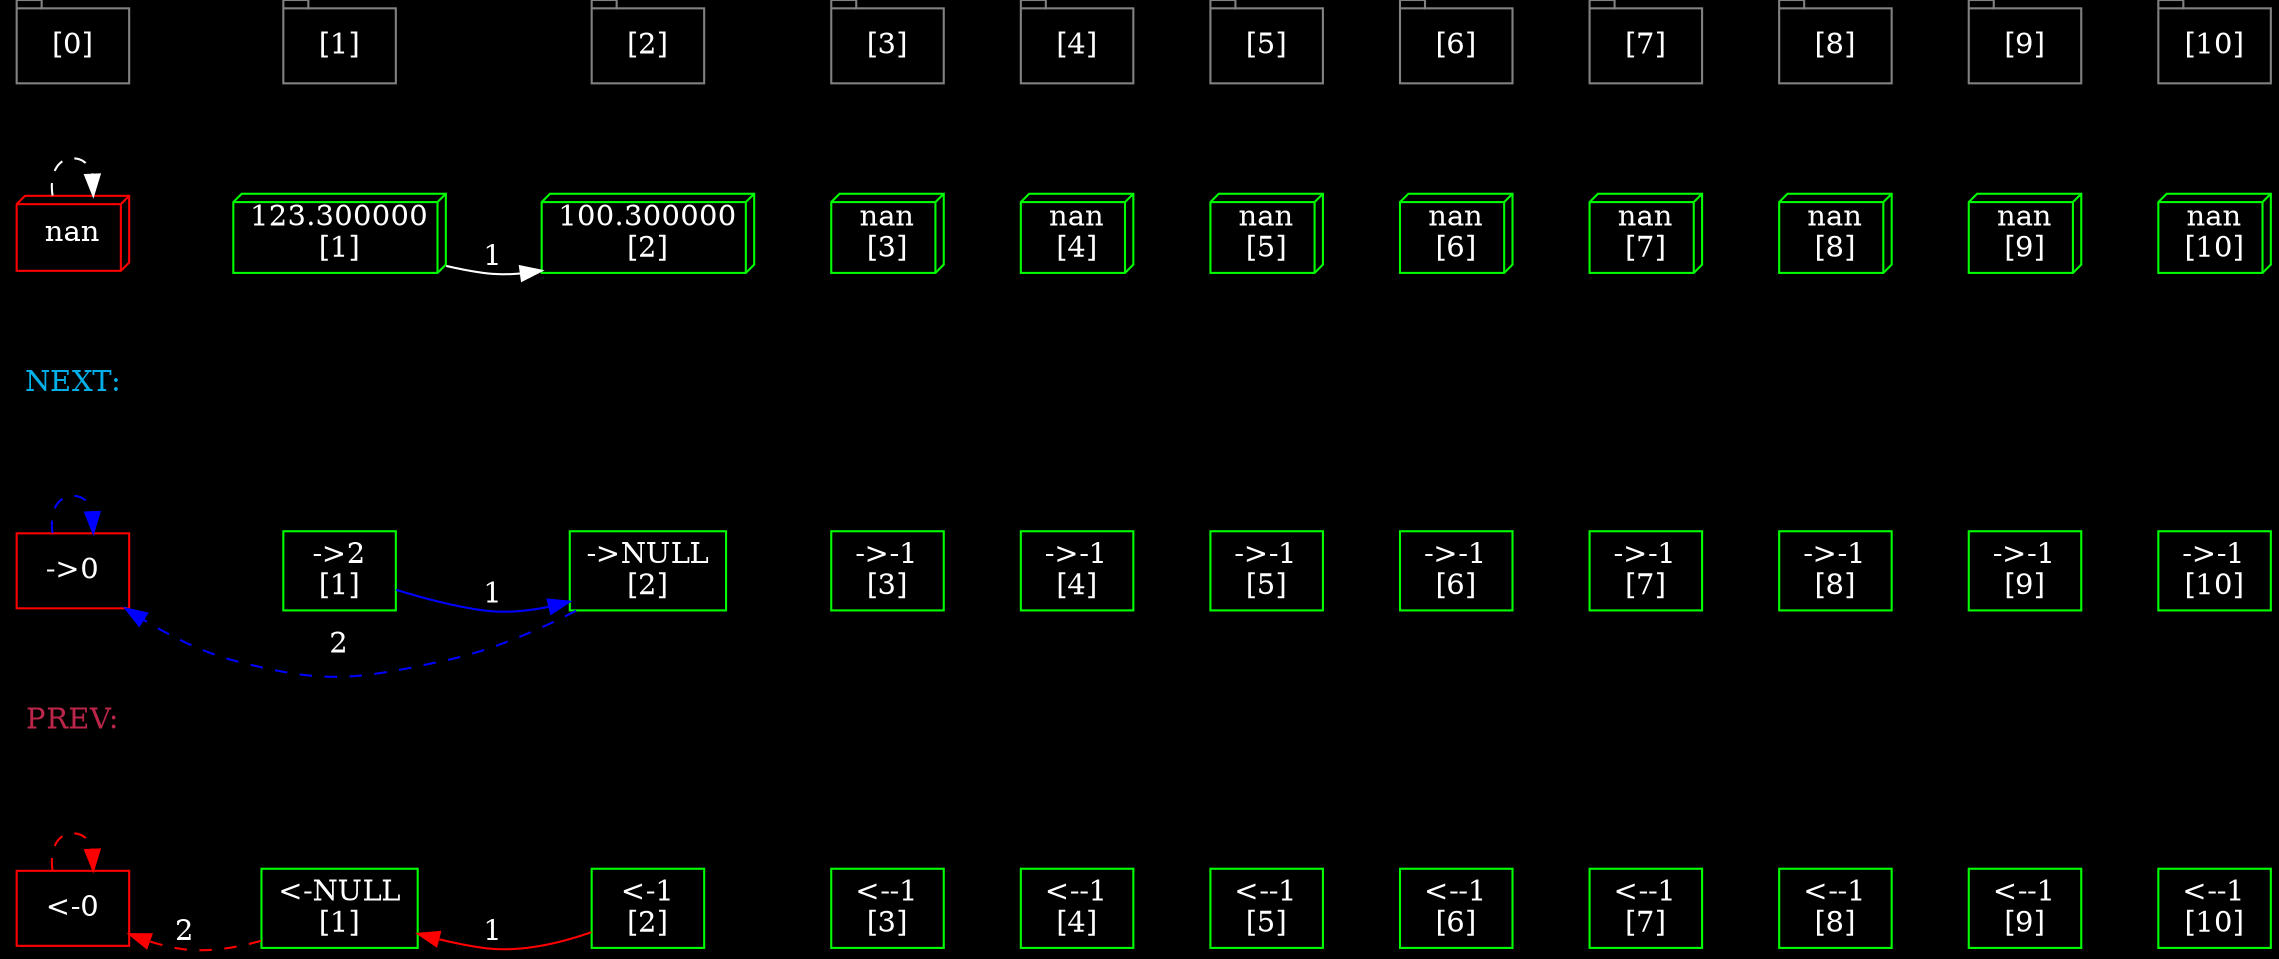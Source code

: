 digraph
{
	bgcolor="#000000";
	rankdir = LR;
	edge [style = "invis"];
	node [fontcolor = white, shape = tab, color = "#818181"];

	"[0]"->"[1]"->"[2]"->"[3]"->"[4]"->"[5]"->"[6]"->"[7]"->"[8]"->"[9]"->"[10]"->"[9]"[weight = 400];

	node [shape = "box3d", color = green];
	"[0]"->"nan";
	"nan" [color = red];
	"nan"->"123.300000
[1]"->"100.300000
[2]"->"nan
[3]"->"nan
[4]"->"nan
[5]"->"nan
[6]"->"nan
[7]"->"nan
[8]"->"nan
[9]"->"nan
[10]"->"nan
[10]"[weight = 400]

	{rank = same; "nan"; "[0]"}
	{rank = same; "123.300000
[1]"; "[1]"}
	{rank = same; "100.300000
[2]"; "[2]"}
	{rank = same; "nan
[3]"; "[3]"}
	{rank = same; "nan
[4]"; "[4]"}
	{rank = same; "nan
[5]"; "[5]"}
	{rank = same; "nan
[6]"; "[6]"}
	{rank = same; "nan
[7]"; "[7]"}
	{rank = same; "nan
[8]"; "[8]"}
	{rank = same; "nan
[9]"; "[9]"}
	{rank = same; "nan
[10]"; "[10]"}
	
	"nan"->"nan" [style = "dashed", color = white]
	"123.300000
[1]"->"100.300000
[2]" [style = "", color = white, fontcolor = white, label = "1"]
	
	"NEXT:" [shape=none, fontcolor = "#03afe8"];
	"nan"->"NEXT:";
	node [shape = "polygon"];
	"NEXT:"->"->0";
	"->0"[color = red];
	"->0"->"->2
[1]"->"->NULL
[2]"->"->-1
[3]"->"->-1
[4]"->"->-1
[5]"->"->-1
[6]"->"->-1
[7]"->"->-1
[8]"->"->-1
[9]"->"->-1
[10]"->"->-1
[10]"[weight = 400]

	{rank = same; "NEXT:"; "[0]"}
	{rank = same; "->0"; "[0]"}
	{rank = same; "->2
[1]"; "[1]"}
	{rank = same; "->NULL
[2]"; "[2]"}
	{rank = same; "->-1
[3]"; "[3]"}
	{rank = same; "->-1
[4]"; "[4]"}
	{rank = same; "->-1
[5]"; "[5]"}
	{rank = same; "->-1
[6]"; "[6]"}
	{rank = same; "->-1
[7]"; "[7]"}
	{rank = same; "->-1
[8]"; "[8]"}
	{rank = same; "->-1
[9]"; "[9]"}
	{rank = same; "->-1
[10]"; "[10]"}
	
	"->0"->"->0" [style = "dashed", color = blue]
	"->2
[1]"->"->NULL
[2]" [style = "", color = blue, fontcolor = white, label = "1"]
	"->NULL
[2]"->"->0" [style = "dashed", color = blue, fontcolor = white, label = "2"]
	
	"PREV:"[shape=none, fontcolor = "#bb2649"];
	"->0"->"PREV:";
	node [shape = "polygon"];
	"PREV:"->"<-0";
	"<-0"[color=red];
	"<-0"->"<-NULL
[1]"->"<-1
[2]"->"<--1
[3]"->"<--1
[4]"->"<--1
[5]"->"<--1
[6]"->"<--1
[7]"->"<--1
[8]"->"<--1
[9]"->"<--1
[10]"->"<--1
[10]"[weight = 400]

	{rank = same; "PREV:"; "[0]"}
	{rank = same; "<-0"; "[0]"}
	{rank = same; "<-NULL
[1]"; "[1]"}
	{rank = same; "<-1
[2]"; "[2]"}
	{rank = same; "<--1
[3]"; "[3]"}
	{rank = same; "<--1
[4]"; "[4]"}
	{rank = same; "<--1
[5]"; "[5]"}
	{rank = same; "<--1
[6]"; "[6]"}
	{rank = same; "<--1
[7]"; "[7]"}
	{rank = same; "<--1
[8]"; "[8]"}
	{rank = same; "<--1
[9]"; "[9]"}
	{rank = same; "<--1
[10]"; "[10]"}
	
	"<-0"->"<-0" [style = "dashed", color = red]
	"<-NULL
[1]"->"<-0" [style = "dashed", color = red, fontcolor = white, label = "2"]
	"<-1
[2]"->"<-NULL
[1]" [style = "", color = red, fontcolor = white, label = "1"]
	
	}
